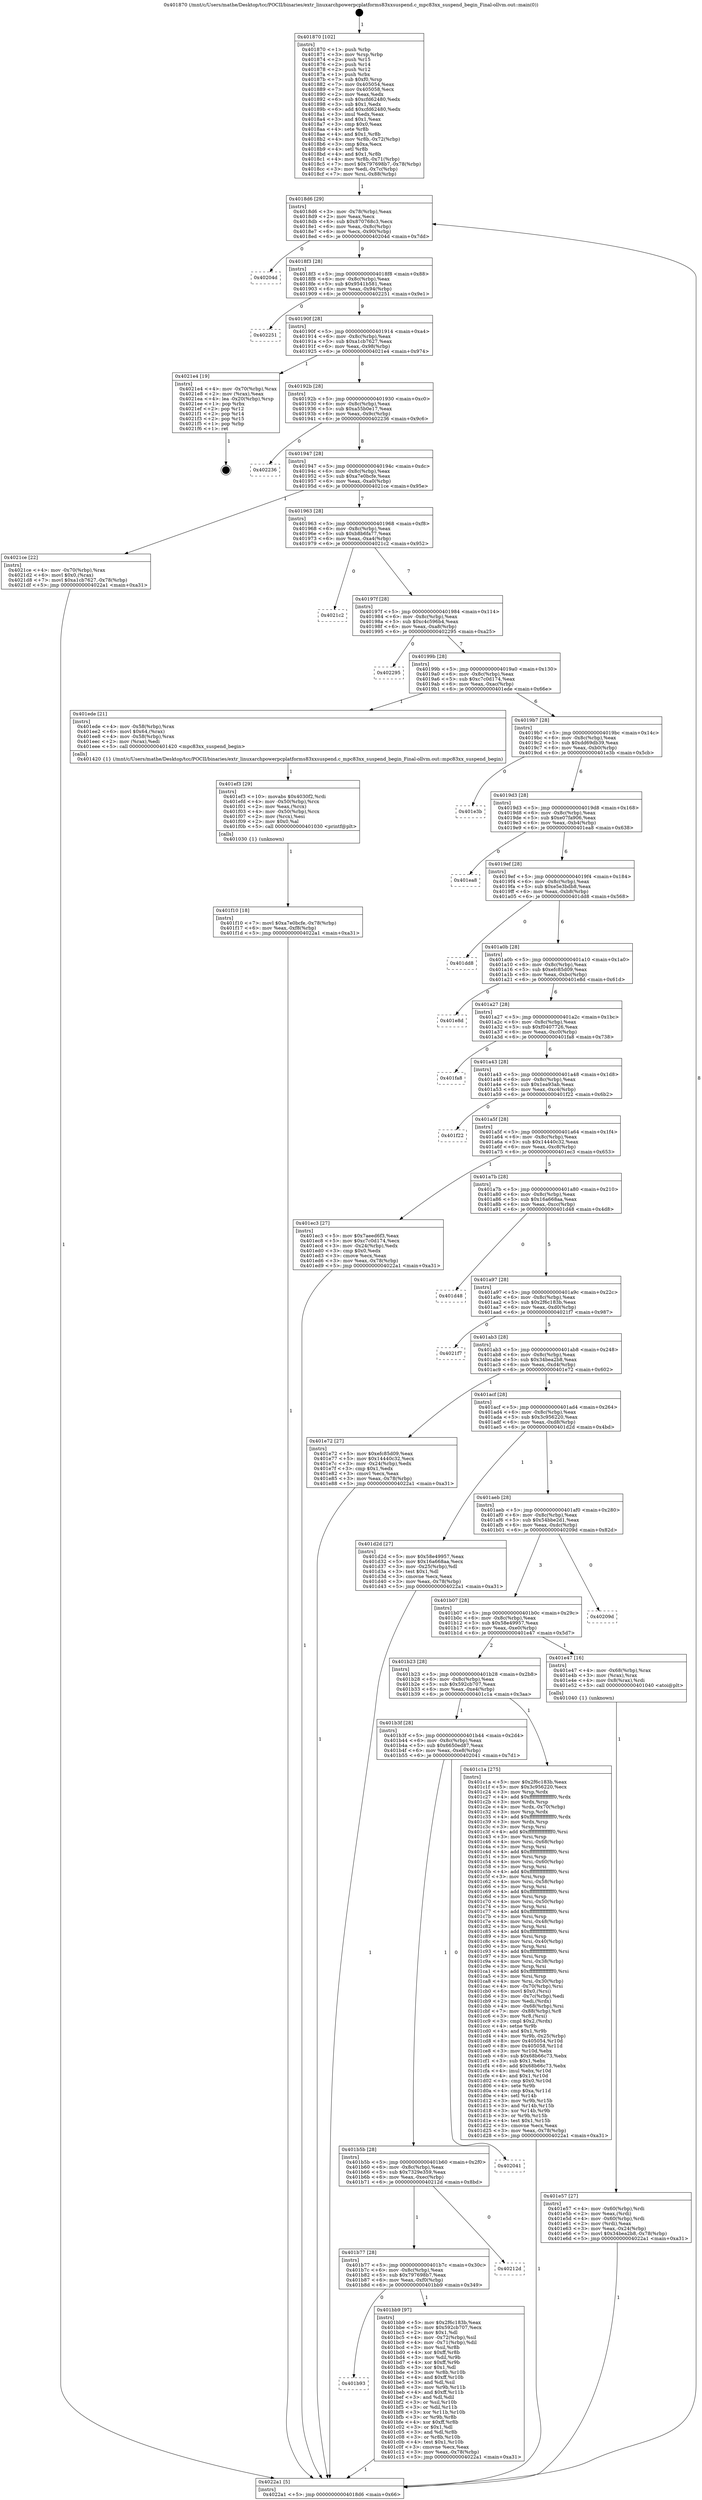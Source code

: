 digraph "0x401870" {
  label = "0x401870 (/mnt/c/Users/mathe/Desktop/tcc/POCII/binaries/extr_linuxarchpowerpcplatforms83xxsuspend.c_mpc83xx_suspend_begin_Final-ollvm.out::main(0))"
  labelloc = "t"
  node[shape=record]

  Entry [label="",width=0.3,height=0.3,shape=circle,fillcolor=black,style=filled]
  "0x4018d6" [label="{
     0x4018d6 [29]\l
     | [instrs]\l
     &nbsp;&nbsp;0x4018d6 \<+3\>: mov -0x78(%rbp),%eax\l
     &nbsp;&nbsp;0x4018d9 \<+2\>: mov %eax,%ecx\l
     &nbsp;&nbsp;0x4018db \<+6\>: sub $0x870768c3,%ecx\l
     &nbsp;&nbsp;0x4018e1 \<+6\>: mov %eax,-0x8c(%rbp)\l
     &nbsp;&nbsp;0x4018e7 \<+6\>: mov %ecx,-0x90(%rbp)\l
     &nbsp;&nbsp;0x4018ed \<+6\>: je 000000000040204d \<main+0x7dd\>\l
  }"]
  "0x40204d" [label="{
     0x40204d\l
  }", style=dashed]
  "0x4018f3" [label="{
     0x4018f3 [28]\l
     | [instrs]\l
     &nbsp;&nbsp;0x4018f3 \<+5\>: jmp 00000000004018f8 \<main+0x88\>\l
     &nbsp;&nbsp;0x4018f8 \<+6\>: mov -0x8c(%rbp),%eax\l
     &nbsp;&nbsp;0x4018fe \<+5\>: sub $0x9541b581,%eax\l
     &nbsp;&nbsp;0x401903 \<+6\>: mov %eax,-0x94(%rbp)\l
     &nbsp;&nbsp;0x401909 \<+6\>: je 0000000000402251 \<main+0x9e1\>\l
  }"]
  Exit [label="",width=0.3,height=0.3,shape=circle,fillcolor=black,style=filled,peripheries=2]
  "0x402251" [label="{
     0x402251\l
  }", style=dashed]
  "0x40190f" [label="{
     0x40190f [28]\l
     | [instrs]\l
     &nbsp;&nbsp;0x40190f \<+5\>: jmp 0000000000401914 \<main+0xa4\>\l
     &nbsp;&nbsp;0x401914 \<+6\>: mov -0x8c(%rbp),%eax\l
     &nbsp;&nbsp;0x40191a \<+5\>: sub $0xa1cb7627,%eax\l
     &nbsp;&nbsp;0x40191f \<+6\>: mov %eax,-0x98(%rbp)\l
     &nbsp;&nbsp;0x401925 \<+6\>: je 00000000004021e4 \<main+0x974\>\l
  }"]
  "0x401f10" [label="{
     0x401f10 [18]\l
     | [instrs]\l
     &nbsp;&nbsp;0x401f10 \<+7\>: movl $0xa7e0bcfe,-0x78(%rbp)\l
     &nbsp;&nbsp;0x401f17 \<+6\>: mov %eax,-0xf8(%rbp)\l
     &nbsp;&nbsp;0x401f1d \<+5\>: jmp 00000000004022a1 \<main+0xa31\>\l
  }"]
  "0x4021e4" [label="{
     0x4021e4 [19]\l
     | [instrs]\l
     &nbsp;&nbsp;0x4021e4 \<+4\>: mov -0x70(%rbp),%rax\l
     &nbsp;&nbsp;0x4021e8 \<+2\>: mov (%rax),%eax\l
     &nbsp;&nbsp;0x4021ea \<+4\>: lea -0x20(%rbp),%rsp\l
     &nbsp;&nbsp;0x4021ee \<+1\>: pop %rbx\l
     &nbsp;&nbsp;0x4021ef \<+2\>: pop %r12\l
     &nbsp;&nbsp;0x4021f1 \<+2\>: pop %r14\l
     &nbsp;&nbsp;0x4021f3 \<+2\>: pop %r15\l
     &nbsp;&nbsp;0x4021f5 \<+1\>: pop %rbp\l
     &nbsp;&nbsp;0x4021f6 \<+1\>: ret\l
  }"]
  "0x40192b" [label="{
     0x40192b [28]\l
     | [instrs]\l
     &nbsp;&nbsp;0x40192b \<+5\>: jmp 0000000000401930 \<main+0xc0\>\l
     &nbsp;&nbsp;0x401930 \<+6\>: mov -0x8c(%rbp),%eax\l
     &nbsp;&nbsp;0x401936 \<+5\>: sub $0xa55b0e17,%eax\l
     &nbsp;&nbsp;0x40193b \<+6\>: mov %eax,-0x9c(%rbp)\l
     &nbsp;&nbsp;0x401941 \<+6\>: je 0000000000402236 \<main+0x9c6\>\l
  }"]
  "0x401ef3" [label="{
     0x401ef3 [29]\l
     | [instrs]\l
     &nbsp;&nbsp;0x401ef3 \<+10\>: movabs $0x4030f2,%rdi\l
     &nbsp;&nbsp;0x401efd \<+4\>: mov -0x50(%rbp),%rcx\l
     &nbsp;&nbsp;0x401f01 \<+2\>: mov %eax,(%rcx)\l
     &nbsp;&nbsp;0x401f03 \<+4\>: mov -0x50(%rbp),%rcx\l
     &nbsp;&nbsp;0x401f07 \<+2\>: mov (%rcx),%esi\l
     &nbsp;&nbsp;0x401f09 \<+2\>: mov $0x0,%al\l
     &nbsp;&nbsp;0x401f0b \<+5\>: call 0000000000401030 \<printf@plt\>\l
     | [calls]\l
     &nbsp;&nbsp;0x401030 \{1\} (unknown)\l
  }"]
  "0x402236" [label="{
     0x402236\l
  }", style=dashed]
  "0x401947" [label="{
     0x401947 [28]\l
     | [instrs]\l
     &nbsp;&nbsp;0x401947 \<+5\>: jmp 000000000040194c \<main+0xdc\>\l
     &nbsp;&nbsp;0x40194c \<+6\>: mov -0x8c(%rbp),%eax\l
     &nbsp;&nbsp;0x401952 \<+5\>: sub $0xa7e0bcfe,%eax\l
     &nbsp;&nbsp;0x401957 \<+6\>: mov %eax,-0xa0(%rbp)\l
     &nbsp;&nbsp;0x40195d \<+6\>: je 00000000004021ce \<main+0x95e\>\l
  }"]
  "0x401e57" [label="{
     0x401e57 [27]\l
     | [instrs]\l
     &nbsp;&nbsp;0x401e57 \<+4\>: mov -0x60(%rbp),%rdi\l
     &nbsp;&nbsp;0x401e5b \<+2\>: mov %eax,(%rdi)\l
     &nbsp;&nbsp;0x401e5d \<+4\>: mov -0x60(%rbp),%rdi\l
     &nbsp;&nbsp;0x401e61 \<+2\>: mov (%rdi),%eax\l
     &nbsp;&nbsp;0x401e63 \<+3\>: mov %eax,-0x24(%rbp)\l
     &nbsp;&nbsp;0x401e66 \<+7\>: movl $0x34bea2b8,-0x78(%rbp)\l
     &nbsp;&nbsp;0x401e6d \<+5\>: jmp 00000000004022a1 \<main+0xa31\>\l
  }"]
  "0x4021ce" [label="{
     0x4021ce [22]\l
     | [instrs]\l
     &nbsp;&nbsp;0x4021ce \<+4\>: mov -0x70(%rbp),%rax\l
     &nbsp;&nbsp;0x4021d2 \<+6\>: movl $0x0,(%rax)\l
     &nbsp;&nbsp;0x4021d8 \<+7\>: movl $0xa1cb7627,-0x78(%rbp)\l
     &nbsp;&nbsp;0x4021df \<+5\>: jmp 00000000004022a1 \<main+0xa31\>\l
  }"]
  "0x401963" [label="{
     0x401963 [28]\l
     | [instrs]\l
     &nbsp;&nbsp;0x401963 \<+5\>: jmp 0000000000401968 \<main+0xf8\>\l
     &nbsp;&nbsp;0x401968 \<+6\>: mov -0x8c(%rbp),%eax\l
     &nbsp;&nbsp;0x40196e \<+5\>: sub $0xb8b6fa77,%eax\l
     &nbsp;&nbsp;0x401973 \<+6\>: mov %eax,-0xa4(%rbp)\l
     &nbsp;&nbsp;0x401979 \<+6\>: je 00000000004021c2 \<main+0x952\>\l
  }"]
  "0x401870" [label="{
     0x401870 [102]\l
     | [instrs]\l
     &nbsp;&nbsp;0x401870 \<+1\>: push %rbp\l
     &nbsp;&nbsp;0x401871 \<+3\>: mov %rsp,%rbp\l
     &nbsp;&nbsp;0x401874 \<+2\>: push %r15\l
     &nbsp;&nbsp;0x401876 \<+2\>: push %r14\l
     &nbsp;&nbsp;0x401878 \<+2\>: push %r12\l
     &nbsp;&nbsp;0x40187a \<+1\>: push %rbx\l
     &nbsp;&nbsp;0x40187b \<+7\>: sub $0xf0,%rsp\l
     &nbsp;&nbsp;0x401882 \<+7\>: mov 0x405054,%eax\l
     &nbsp;&nbsp;0x401889 \<+7\>: mov 0x405058,%ecx\l
     &nbsp;&nbsp;0x401890 \<+2\>: mov %eax,%edx\l
     &nbsp;&nbsp;0x401892 \<+6\>: sub $0xcfd62480,%edx\l
     &nbsp;&nbsp;0x401898 \<+3\>: sub $0x1,%edx\l
     &nbsp;&nbsp;0x40189b \<+6\>: add $0xcfd62480,%edx\l
     &nbsp;&nbsp;0x4018a1 \<+3\>: imul %edx,%eax\l
     &nbsp;&nbsp;0x4018a4 \<+3\>: and $0x1,%eax\l
     &nbsp;&nbsp;0x4018a7 \<+3\>: cmp $0x0,%eax\l
     &nbsp;&nbsp;0x4018aa \<+4\>: sete %r8b\l
     &nbsp;&nbsp;0x4018ae \<+4\>: and $0x1,%r8b\l
     &nbsp;&nbsp;0x4018b2 \<+4\>: mov %r8b,-0x72(%rbp)\l
     &nbsp;&nbsp;0x4018b6 \<+3\>: cmp $0xa,%ecx\l
     &nbsp;&nbsp;0x4018b9 \<+4\>: setl %r8b\l
     &nbsp;&nbsp;0x4018bd \<+4\>: and $0x1,%r8b\l
     &nbsp;&nbsp;0x4018c1 \<+4\>: mov %r8b,-0x71(%rbp)\l
     &nbsp;&nbsp;0x4018c5 \<+7\>: movl $0x797698b7,-0x78(%rbp)\l
     &nbsp;&nbsp;0x4018cc \<+3\>: mov %edi,-0x7c(%rbp)\l
     &nbsp;&nbsp;0x4018cf \<+7\>: mov %rsi,-0x88(%rbp)\l
  }"]
  "0x4021c2" [label="{
     0x4021c2\l
  }", style=dashed]
  "0x40197f" [label="{
     0x40197f [28]\l
     | [instrs]\l
     &nbsp;&nbsp;0x40197f \<+5\>: jmp 0000000000401984 \<main+0x114\>\l
     &nbsp;&nbsp;0x401984 \<+6\>: mov -0x8c(%rbp),%eax\l
     &nbsp;&nbsp;0x40198a \<+5\>: sub $0xc4c596b4,%eax\l
     &nbsp;&nbsp;0x40198f \<+6\>: mov %eax,-0xa8(%rbp)\l
     &nbsp;&nbsp;0x401995 \<+6\>: je 0000000000402295 \<main+0xa25\>\l
  }"]
  "0x4022a1" [label="{
     0x4022a1 [5]\l
     | [instrs]\l
     &nbsp;&nbsp;0x4022a1 \<+5\>: jmp 00000000004018d6 \<main+0x66\>\l
  }"]
  "0x402295" [label="{
     0x402295\l
  }", style=dashed]
  "0x40199b" [label="{
     0x40199b [28]\l
     | [instrs]\l
     &nbsp;&nbsp;0x40199b \<+5\>: jmp 00000000004019a0 \<main+0x130\>\l
     &nbsp;&nbsp;0x4019a0 \<+6\>: mov -0x8c(%rbp),%eax\l
     &nbsp;&nbsp;0x4019a6 \<+5\>: sub $0xc7c0d174,%eax\l
     &nbsp;&nbsp;0x4019ab \<+6\>: mov %eax,-0xac(%rbp)\l
     &nbsp;&nbsp;0x4019b1 \<+6\>: je 0000000000401ede \<main+0x66e\>\l
  }"]
  "0x401b93" [label="{
     0x401b93\l
  }", style=dashed]
  "0x401ede" [label="{
     0x401ede [21]\l
     | [instrs]\l
     &nbsp;&nbsp;0x401ede \<+4\>: mov -0x58(%rbp),%rax\l
     &nbsp;&nbsp;0x401ee2 \<+6\>: movl $0x64,(%rax)\l
     &nbsp;&nbsp;0x401ee8 \<+4\>: mov -0x58(%rbp),%rax\l
     &nbsp;&nbsp;0x401eec \<+2\>: mov (%rax),%edi\l
     &nbsp;&nbsp;0x401eee \<+5\>: call 0000000000401420 \<mpc83xx_suspend_begin\>\l
     | [calls]\l
     &nbsp;&nbsp;0x401420 \{1\} (/mnt/c/Users/mathe/Desktop/tcc/POCII/binaries/extr_linuxarchpowerpcplatforms83xxsuspend.c_mpc83xx_suspend_begin_Final-ollvm.out::mpc83xx_suspend_begin)\l
  }"]
  "0x4019b7" [label="{
     0x4019b7 [28]\l
     | [instrs]\l
     &nbsp;&nbsp;0x4019b7 \<+5\>: jmp 00000000004019bc \<main+0x14c\>\l
     &nbsp;&nbsp;0x4019bc \<+6\>: mov -0x8c(%rbp),%eax\l
     &nbsp;&nbsp;0x4019c2 \<+5\>: sub $0xdd69db39,%eax\l
     &nbsp;&nbsp;0x4019c7 \<+6\>: mov %eax,-0xb0(%rbp)\l
     &nbsp;&nbsp;0x4019cd \<+6\>: je 0000000000401e3b \<main+0x5cb\>\l
  }"]
  "0x401bb9" [label="{
     0x401bb9 [97]\l
     | [instrs]\l
     &nbsp;&nbsp;0x401bb9 \<+5\>: mov $0x2f6c183b,%eax\l
     &nbsp;&nbsp;0x401bbe \<+5\>: mov $0x592cb707,%ecx\l
     &nbsp;&nbsp;0x401bc3 \<+2\>: mov $0x1,%dl\l
     &nbsp;&nbsp;0x401bc5 \<+4\>: mov -0x72(%rbp),%sil\l
     &nbsp;&nbsp;0x401bc9 \<+4\>: mov -0x71(%rbp),%dil\l
     &nbsp;&nbsp;0x401bcd \<+3\>: mov %sil,%r8b\l
     &nbsp;&nbsp;0x401bd0 \<+4\>: xor $0xff,%r8b\l
     &nbsp;&nbsp;0x401bd4 \<+3\>: mov %dil,%r9b\l
     &nbsp;&nbsp;0x401bd7 \<+4\>: xor $0xff,%r9b\l
     &nbsp;&nbsp;0x401bdb \<+3\>: xor $0x1,%dl\l
     &nbsp;&nbsp;0x401bde \<+3\>: mov %r8b,%r10b\l
     &nbsp;&nbsp;0x401be1 \<+4\>: and $0xff,%r10b\l
     &nbsp;&nbsp;0x401be5 \<+3\>: and %dl,%sil\l
     &nbsp;&nbsp;0x401be8 \<+3\>: mov %r9b,%r11b\l
     &nbsp;&nbsp;0x401beb \<+4\>: and $0xff,%r11b\l
     &nbsp;&nbsp;0x401bef \<+3\>: and %dl,%dil\l
     &nbsp;&nbsp;0x401bf2 \<+3\>: or %sil,%r10b\l
     &nbsp;&nbsp;0x401bf5 \<+3\>: or %dil,%r11b\l
     &nbsp;&nbsp;0x401bf8 \<+3\>: xor %r11b,%r10b\l
     &nbsp;&nbsp;0x401bfb \<+3\>: or %r9b,%r8b\l
     &nbsp;&nbsp;0x401bfe \<+4\>: xor $0xff,%r8b\l
     &nbsp;&nbsp;0x401c02 \<+3\>: or $0x1,%dl\l
     &nbsp;&nbsp;0x401c05 \<+3\>: and %dl,%r8b\l
     &nbsp;&nbsp;0x401c08 \<+3\>: or %r8b,%r10b\l
     &nbsp;&nbsp;0x401c0b \<+4\>: test $0x1,%r10b\l
     &nbsp;&nbsp;0x401c0f \<+3\>: cmovne %ecx,%eax\l
     &nbsp;&nbsp;0x401c12 \<+3\>: mov %eax,-0x78(%rbp)\l
     &nbsp;&nbsp;0x401c15 \<+5\>: jmp 00000000004022a1 \<main+0xa31\>\l
  }"]
  "0x401e3b" [label="{
     0x401e3b\l
  }", style=dashed]
  "0x4019d3" [label="{
     0x4019d3 [28]\l
     | [instrs]\l
     &nbsp;&nbsp;0x4019d3 \<+5\>: jmp 00000000004019d8 \<main+0x168\>\l
     &nbsp;&nbsp;0x4019d8 \<+6\>: mov -0x8c(%rbp),%eax\l
     &nbsp;&nbsp;0x4019de \<+5\>: sub $0xe07fa906,%eax\l
     &nbsp;&nbsp;0x4019e3 \<+6\>: mov %eax,-0xb4(%rbp)\l
     &nbsp;&nbsp;0x4019e9 \<+6\>: je 0000000000401ea8 \<main+0x638\>\l
  }"]
  "0x401b77" [label="{
     0x401b77 [28]\l
     | [instrs]\l
     &nbsp;&nbsp;0x401b77 \<+5\>: jmp 0000000000401b7c \<main+0x30c\>\l
     &nbsp;&nbsp;0x401b7c \<+6\>: mov -0x8c(%rbp),%eax\l
     &nbsp;&nbsp;0x401b82 \<+5\>: sub $0x797698b7,%eax\l
     &nbsp;&nbsp;0x401b87 \<+6\>: mov %eax,-0xf0(%rbp)\l
     &nbsp;&nbsp;0x401b8d \<+6\>: je 0000000000401bb9 \<main+0x349\>\l
  }"]
  "0x401ea8" [label="{
     0x401ea8\l
  }", style=dashed]
  "0x4019ef" [label="{
     0x4019ef [28]\l
     | [instrs]\l
     &nbsp;&nbsp;0x4019ef \<+5\>: jmp 00000000004019f4 \<main+0x184\>\l
     &nbsp;&nbsp;0x4019f4 \<+6\>: mov -0x8c(%rbp),%eax\l
     &nbsp;&nbsp;0x4019fa \<+5\>: sub $0xe5e3bdb8,%eax\l
     &nbsp;&nbsp;0x4019ff \<+6\>: mov %eax,-0xb8(%rbp)\l
     &nbsp;&nbsp;0x401a05 \<+6\>: je 0000000000401dd8 \<main+0x568\>\l
  }"]
  "0x40212d" [label="{
     0x40212d\l
  }", style=dashed]
  "0x401dd8" [label="{
     0x401dd8\l
  }", style=dashed]
  "0x401a0b" [label="{
     0x401a0b [28]\l
     | [instrs]\l
     &nbsp;&nbsp;0x401a0b \<+5\>: jmp 0000000000401a10 \<main+0x1a0\>\l
     &nbsp;&nbsp;0x401a10 \<+6\>: mov -0x8c(%rbp),%eax\l
     &nbsp;&nbsp;0x401a16 \<+5\>: sub $0xefc85d09,%eax\l
     &nbsp;&nbsp;0x401a1b \<+6\>: mov %eax,-0xbc(%rbp)\l
     &nbsp;&nbsp;0x401a21 \<+6\>: je 0000000000401e8d \<main+0x61d\>\l
  }"]
  "0x401b5b" [label="{
     0x401b5b [28]\l
     | [instrs]\l
     &nbsp;&nbsp;0x401b5b \<+5\>: jmp 0000000000401b60 \<main+0x2f0\>\l
     &nbsp;&nbsp;0x401b60 \<+6\>: mov -0x8c(%rbp),%eax\l
     &nbsp;&nbsp;0x401b66 \<+5\>: sub $0x7329e359,%eax\l
     &nbsp;&nbsp;0x401b6b \<+6\>: mov %eax,-0xec(%rbp)\l
     &nbsp;&nbsp;0x401b71 \<+6\>: je 000000000040212d \<main+0x8bd\>\l
  }"]
  "0x401e8d" [label="{
     0x401e8d\l
  }", style=dashed]
  "0x401a27" [label="{
     0x401a27 [28]\l
     | [instrs]\l
     &nbsp;&nbsp;0x401a27 \<+5\>: jmp 0000000000401a2c \<main+0x1bc\>\l
     &nbsp;&nbsp;0x401a2c \<+6\>: mov -0x8c(%rbp),%eax\l
     &nbsp;&nbsp;0x401a32 \<+5\>: sub $0xf0407726,%eax\l
     &nbsp;&nbsp;0x401a37 \<+6\>: mov %eax,-0xc0(%rbp)\l
     &nbsp;&nbsp;0x401a3d \<+6\>: je 0000000000401fa8 \<main+0x738\>\l
  }"]
  "0x402041" [label="{
     0x402041\l
  }", style=dashed]
  "0x401fa8" [label="{
     0x401fa8\l
  }", style=dashed]
  "0x401a43" [label="{
     0x401a43 [28]\l
     | [instrs]\l
     &nbsp;&nbsp;0x401a43 \<+5\>: jmp 0000000000401a48 \<main+0x1d8\>\l
     &nbsp;&nbsp;0x401a48 \<+6\>: mov -0x8c(%rbp),%eax\l
     &nbsp;&nbsp;0x401a4e \<+5\>: sub $0x1ea93ab,%eax\l
     &nbsp;&nbsp;0x401a53 \<+6\>: mov %eax,-0xc4(%rbp)\l
     &nbsp;&nbsp;0x401a59 \<+6\>: je 0000000000401f22 \<main+0x6b2\>\l
  }"]
  "0x401b3f" [label="{
     0x401b3f [28]\l
     | [instrs]\l
     &nbsp;&nbsp;0x401b3f \<+5\>: jmp 0000000000401b44 \<main+0x2d4\>\l
     &nbsp;&nbsp;0x401b44 \<+6\>: mov -0x8c(%rbp),%eax\l
     &nbsp;&nbsp;0x401b4a \<+5\>: sub $0x6650ed87,%eax\l
     &nbsp;&nbsp;0x401b4f \<+6\>: mov %eax,-0xe8(%rbp)\l
     &nbsp;&nbsp;0x401b55 \<+6\>: je 0000000000402041 \<main+0x7d1\>\l
  }"]
  "0x401f22" [label="{
     0x401f22\l
  }", style=dashed]
  "0x401a5f" [label="{
     0x401a5f [28]\l
     | [instrs]\l
     &nbsp;&nbsp;0x401a5f \<+5\>: jmp 0000000000401a64 \<main+0x1f4\>\l
     &nbsp;&nbsp;0x401a64 \<+6\>: mov -0x8c(%rbp),%eax\l
     &nbsp;&nbsp;0x401a6a \<+5\>: sub $0x14440c32,%eax\l
     &nbsp;&nbsp;0x401a6f \<+6\>: mov %eax,-0xc8(%rbp)\l
     &nbsp;&nbsp;0x401a75 \<+6\>: je 0000000000401ec3 \<main+0x653\>\l
  }"]
  "0x401c1a" [label="{
     0x401c1a [275]\l
     | [instrs]\l
     &nbsp;&nbsp;0x401c1a \<+5\>: mov $0x2f6c183b,%eax\l
     &nbsp;&nbsp;0x401c1f \<+5\>: mov $0x3c956220,%ecx\l
     &nbsp;&nbsp;0x401c24 \<+3\>: mov %rsp,%rdx\l
     &nbsp;&nbsp;0x401c27 \<+4\>: add $0xfffffffffffffff0,%rdx\l
     &nbsp;&nbsp;0x401c2b \<+3\>: mov %rdx,%rsp\l
     &nbsp;&nbsp;0x401c2e \<+4\>: mov %rdx,-0x70(%rbp)\l
     &nbsp;&nbsp;0x401c32 \<+3\>: mov %rsp,%rdx\l
     &nbsp;&nbsp;0x401c35 \<+4\>: add $0xfffffffffffffff0,%rdx\l
     &nbsp;&nbsp;0x401c39 \<+3\>: mov %rdx,%rsp\l
     &nbsp;&nbsp;0x401c3c \<+3\>: mov %rsp,%rsi\l
     &nbsp;&nbsp;0x401c3f \<+4\>: add $0xfffffffffffffff0,%rsi\l
     &nbsp;&nbsp;0x401c43 \<+3\>: mov %rsi,%rsp\l
     &nbsp;&nbsp;0x401c46 \<+4\>: mov %rsi,-0x68(%rbp)\l
     &nbsp;&nbsp;0x401c4a \<+3\>: mov %rsp,%rsi\l
     &nbsp;&nbsp;0x401c4d \<+4\>: add $0xfffffffffffffff0,%rsi\l
     &nbsp;&nbsp;0x401c51 \<+3\>: mov %rsi,%rsp\l
     &nbsp;&nbsp;0x401c54 \<+4\>: mov %rsi,-0x60(%rbp)\l
     &nbsp;&nbsp;0x401c58 \<+3\>: mov %rsp,%rsi\l
     &nbsp;&nbsp;0x401c5b \<+4\>: add $0xfffffffffffffff0,%rsi\l
     &nbsp;&nbsp;0x401c5f \<+3\>: mov %rsi,%rsp\l
     &nbsp;&nbsp;0x401c62 \<+4\>: mov %rsi,-0x58(%rbp)\l
     &nbsp;&nbsp;0x401c66 \<+3\>: mov %rsp,%rsi\l
     &nbsp;&nbsp;0x401c69 \<+4\>: add $0xfffffffffffffff0,%rsi\l
     &nbsp;&nbsp;0x401c6d \<+3\>: mov %rsi,%rsp\l
     &nbsp;&nbsp;0x401c70 \<+4\>: mov %rsi,-0x50(%rbp)\l
     &nbsp;&nbsp;0x401c74 \<+3\>: mov %rsp,%rsi\l
     &nbsp;&nbsp;0x401c77 \<+4\>: add $0xfffffffffffffff0,%rsi\l
     &nbsp;&nbsp;0x401c7b \<+3\>: mov %rsi,%rsp\l
     &nbsp;&nbsp;0x401c7e \<+4\>: mov %rsi,-0x48(%rbp)\l
     &nbsp;&nbsp;0x401c82 \<+3\>: mov %rsp,%rsi\l
     &nbsp;&nbsp;0x401c85 \<+4\>: add $0xfffffffffffffff0,%rsi\l
     &nbsp;&nbsp;0x401c89 \<+3\>: mov %rsi,%rsp\l
     &nbsp;&nbsp;0x401c8c \<+4\>: mov %rsi,-0x40(%rbp)\l
     &nbsp;&nbsp;0x401c90 \<+3\>: mov %rsp,%rsi\l
     &nbsp;&nbsp;0x401c93 \<+4\>: add $0xfffffffffffffff0,%rsi\l
     &nbsp;&nbsp;0x401c97 \<+3\>: mov %rsi,%rsp\l
     &nbsp;&nbsp;0x401c9a \<+4\>: mov %rsi,-0x38(%rbp)\l
     &nbsp;&nbsp;0x401c9e \<+3\>: mov %rsp,%rsi\l
     &nbsp;&nbsp;0x401ca1 \<+4\>: add $0xfffffffffffffff0,%rsi\l
     &nbsp;&nbsp;0x401ca5 \<+3\>: mov %rsi,%rsp\l
     &nbsp;&nbsp;0x401ca8 \<+4\>: mov %rsi,-0x30(%rbp)\l
     &nbsp;&nbsp;0x401cac \<+4\>: mov -0x70(%rbp),%rsi\l
     &nbsp;&nbsp;0x401cb0 \<+6\>: movl $0x0,(%rsi)\l
     &nbsp;&nbsp;0x401cb6 \<+3\>: mov -0x7c(%rbp),%edi\l
     &nbsp;&nbsp;0x401cb9 \<+2\>: mov %edi,(%rdx)\l
     &nbsp;&nbsp;0x401cbb \<+4\>: mov -0x68(%rbp),%rsi\l
     &nbsp;&nbsp;0x401cbf \<+7\>: mov -0x88(%rbp),%r8\l
     &nbsp;&nbsp;0x401cc6 \<+3\>: mov %r8,(%rsi)\l
     &nbsp;&nbsp;0x401cc9 \<+3\>: cmpl $0x2,(%rdx)\l
     &nbsp;&nbsp;0x401ccc \<+4\>: setne %r9b\l
     &nbsp;&nbsp;0x401cd0 \<+4\>: and $0x1,%r9b\l
     &nbsp;&nbsp;0x401cd4 \<+4\>: mov %r9b,-0x25(%rbp)\l
     &nbsp;&nbsp;0x401cd8 \<+8\>: mov 0x405054,%r10d\l
     &nbsp;&nbsp;0x401ce0 \<+8\>: mov 0x405058,%r11d\l
     &nbsp;&nbsp;0x401ce8 \<+3\>: mov %r10d,%ebx\l
     &nbsp;&nbsp;0x401ceb \<+6\>: sub $0x68b66c73,%ebx\l
     &nbsp;&nbsp;0x401cf1 \<+3\>: sub $0x1,%ebx\l
     &nbsp;&nbsp;0x401cf4 \<+6\>: add $0x68b66c73,%ebx\l
     &nbsp;&nbsp;0x401cfa \<+4\>: imul %ebx,%r10d\l
     &nbsp;&nbsp;0x401cfe \<+4\>: and $0x1,%r10d\l
     &nbsp;&nbsp;0x401d02 \<+4\>: cmp $0x0,%r10d\l
     &nbsp;&nbsp;0x401d06 \<+4\>: sete %r9b\l
     &nbsp;&nbsp;0x401d0a \<+4\>: cmp $0xa,%r11d\l
     &nbsp;&nbsp;0x401d0e \<+4\>: setl %r14b\l
     &nbsp;&nbsp;0x401d12 \<+3\>: mov %r9b,%r15b\l
     &nbsp;&nbsp;0x401d15 \<+3\>: and %r14b,%r15b\l
     &nbsp;&nbsp;0x401d18 \<+3\>: xor %r14b,%r9b\l
     &nbsp;&nbsp;0x401d1b \<+3\>: or %r9b,%r15b\l
     &nbsp;&nbsp;0x401d1e \<+4\>: test $0x1,%r15b\l
     &nbsp;&nbsp;0x401d22 \<+3\>: cmovne %ecx,%eax\l
     &nbsp;&nbsp;0x401d25 \<+3\>: mov %eax,-0x78(%rbp)\l
     &nbsp;&nbsp;0x401d28 \<+5\>: jmp 00000000004022a1 \<main+0xa31\>\l
  }"]
  "0x401ec3" [label="{
     0x401ec3 [27]\l
     | [instrs]\l
     &nbsp;&nbsp;0x401ec3 \<+5\>: mov $0x7aeed6f3,%eax\l
     &nbsp;&nbsp;0x401ec8 \<+5\>: mov $0xc7c0d174,%ecx\l
     &nbsp;&nbsp;0x401ecd \<+3\>: mov -0x24(%rbp),%edx\l
     &nbsp;&nbsp;0x401ed0 \<+3\>: cmp $0x0,%edx\l
     &nbsp;&nbsp;0x401ed3 \<+3\>: cmove %ecx,%eax\l
     &nbsp;&nbsp;0x401ed6 \<+3\>: mov %eax,-0x78(%rbp)\l
     &nbsp;&nbsp;0x401ed9 \<+5\>: jmp 00000000004022a1 \<main+0xa31\>\l
  }"]
  "0x401a7b" [label="{
     0x401a7b [28]\l
     | [instrs]\l
     &nbsp;&nbsp;0x401a7b \<+5\>: jmp 0000000000401a80 \<main+0x210\>\l
     &nbsp;&nbsp;0x401a80 \<+6\>: mov -0x8c(%rbp),%eax\l
     &nbsp;&nbsp;0x401a86 \<+5\>: sub $0x16a668aa,%eax\l
     &nbsp;&nbsp;0x401a8b \<+6\>: mov %eax,-0xcc(%rbp)\l
     &nbsp;&nbsp;0x401a91 \<+6\>: je 0000000000401d48 \<main+0x4d8\>\l
  }"]
  "0x401b23" [label="{
     0x401b23 [28]\l
     | [instrs]\l
     &nbsp;&nbsp;0x401b23 \<+5\>: jmp 0000000000401b28 \<main+0x2b8\>\l
     &nbsp;&nbsp;0x401b28 \<+6\>: mov -0x8c(%rbp),%eax\l
     &nbsp;&nbsp;0x401b2e \<+5\>: sub $0x592cb707,%eax\l
     &nbsp;&nbsp;0x401b33 \<+6\>: mov %eax,-0xe4(%rbp)\l
     &nbsp;&nbsp;0x401b39 \<+6\>: je 0000000000401c1a \<main+0x3aa\>\l
  }"]
  "0x401d48" [label="{
     0x401d48\l
  }", style=dashed]
  "0x401a97" [label="{
     0x401a97 [28]\l
     | [instrs]\l
     &nbsp;&nbsp;0x401a97 \<+5\>: jmp 0000000000401a9c \<main+0x22c\>\l
     &nbsp;&nbsp;0x401a9c \<+6\>: mov -0x8c(%rbp),%eax\l
     &nbsp;&nbsp;0x401aa2 \<+5\>: sub $0x2f6c183b,%eax\l
     &nbsp;&nbsp;0x401aa7 \<+6\>: mov %eax,-0xd0(%rbp)\l
     &nbsp;&nbsp;0x401aad \<+6\>: je 00000000004021f7 \<main+0x987\>\l
  }"]
  "0x401e47" [label="{
     0x401e47 [16]\l
     | [instrs]\l
     &nbsp;&nbsp;0x401e47 \<+4\>: mov -0x68(%rbp),%rax\l
     &nbsp;&nbsp;0x401e4b \<+3\>: mov (%rax),%rax\l
     &nbsp;&nbsp;0x401e4e \<+4\>: mov 0x8(%rax),%rdi\l
     &nbsp;&nbsp;0x401e52 \<+5\>: call 0000000000401040 \<atoi@plt\>\l
     | [calls]\l
     &nbsp;&nbsp;0x401040 \{1\} (unknown)\l
  }"]
  "0x4021f7" [label="{
     0x4021f7\l
  }", style=dashed]
  "0x401ab3" [label="{
     0x401ab3 [28]\l
     | [instrs]\l
     &nbsp;&nbsp;0x401ab3 \<+5\>: jmp 0000000000401ab8 \<main+0x248\>\l
     &nbsp;&nbsp;0x401ab8 \<+6\>: mov -0x8c(%rbp),%eax\l
     &nbsp;&nbsp;0x401abe \<+5\>: sub $0x34bea2b8,%eax\l
     &nbsp;&nbsp;0x401ac3 \<+6\>: mov %eax,-0xd4(%rbp)\l
     &nbsp;&nbsp;0x401ac9 \<+6\>: je 0000000000401e72 \<main+0x602\>\l
  }"]
  "0x401b07" [label="{
     0x401b07 [28]\l
     | [instrs]\l
     &nbsp;&nbsp;0x401b07 \<+5\>: jmp 0000000000401b0c \<main+0x29c\>\l
     &nbsp;&nbsp;0x401b0c \<+6\>: mov -0x8c(%rbp),%eax\l
     &nbsp;&nbsp;0x401b12 \<+5\>: sub $0x58e49957,%eax\l
     &nbsp;&nbsp;0x401b17 \<+6\>: mov %eax,-0xe0(%rbp)\l
     &nbsp;&nbsp;0x401b1d \<+6\>: je 0000000000401e47 \<main+0x5d7\>\l
  }"]
  "0x401e72" [label="{
     0x401e72 [27]\l
     | [instrs]\l
     &nbsp;&nbsp;0x401e72 \<+5\>: mov $0xefc85d09,%eax\l
     &nbsp;&nbsp;0x401e77 \<+5\>: mov $0x14440c32,%ecx\l
     &nbsp;&nbsp;0x401e7c \<+3\>: mov -0x24(%rbp),%edx\l
     &nbsp;&nbsp;0x401e7f \<+3\>: cmp $0x1,%edx\l
     &nbsp;&nbsp;0x401e82 \<+3\>: cmovl %ecx,%eax\l
     &nbsp;&nbsp;0x401e85 \<+3\>: mov %eax,-0x78(%rbp)\l
     &nbsp;&nbsp;0x401e88 \<+5\>: jmp 00000000004022a1 \<main+0xa31\>\l
  }"]
  "0x401acf" [label="{
     0x401acf [28]\l
     | [instrs]\l
     &nbsp;&nbsp;0x401acf \<+5\>: jmp 0000000000401ad4 \<main+0x264\>\l
     &nbsp;&nbsp;0x401ad4 \<+6\>: mov -0x8c(%rbp),%eax\l
     &nbsp;&nbsp;0x401ada \<+5\>: sub $0x3c956220,%eax\l
     &nbsp;&nbsp;0x401adf \<+6\>: mov %eax,-0xd8(%rbp)\l
     &nbsp;&nbsp;0x401ae5 \<+6\>: je 0000000000401d2d \<main+0x4bd\>\l
  }"]
  "0x40209d" [label="{
     0x40209d\l
  }", style=dashed]
  "0x401d2d" [label="{
     0x401d2d [27]\l
     | [instrs]\l
     &nbsp;&nbsp;0x401d2d \<+5\>: mov $0x58e49957,%eax\l
     &nbsp;&nbsp;0x401d32 \<+5\>: mov $0x16a668aa,%ecx\l
     &nbsp;&nbsp;0x401d37 \<+3\>: mov -0x25(%rbp),%dl\l
     &nbsp;&nbsp;0x401d3a \<+3\>: test $0x1,%dl\l
     &nbsp;&nbsp;0x401d3d \<+3\>: cmovne %ecx,%eax\l
     &nbsp;&nbsp;0x401d40 \<+3\>: mov %eax,-0x78(%rbp)\l
     &nbsp;&nbsp;0x401d43 \<+5\>: jmp 00000000004022a1 \<main+0xa31\>\l
  }"]
  "0x401aeb" [label="{
     0x401aeb [28]\l
     | [instrs]\l
     &nbsp;&nbsp;0x401aeb \<+5\>: jmp 0000000000401af0 \<main+0x280\>\l
     &nbsp;&nbsp;0x401af0 \<+6\>: mov -0x8c(%rbp),%eax\l
     &nbsp;&nbsp;0x401af6 \<+5\>: sub $0x54bbe2d1,%eax\l
     &nbsp;&nbsp;0x401afb \<+6\>: mov %eax,-0xdc(%rbp)\l
     &nbsp;&nbsp;0x401b01 \<+6\>: je 000000000040209d \<main+0x82d\>\l
  }"]
  Entry -> "0x401870" [label=" 1"]
  "0x4018d6" -> "0x40204d" [label=" 0"]
  "0x4018d6" -> "0x4018f3" [label=" 9"]
  "0x4021e4" -> Exit [label=" 1"]
  "0x4018f3" -> "0x402251" [label=" 0"]
  "0x4018f3" -> "0x40190f" [label=" 9"]
  "0x4021ce" -> "0x4022a1" [label=" 1"]
  "0x40190f" -> "0x4021e4" [label=" 1"]
  "0x40190f" -> "0x40192b" [label=" 8"]
  "0x401f10" -> "0x4022a1" [label=" 1"]
  "0x40192b" -> "0x402236" [label=" 0"]
  "0x40192b" -> "0x401947" [label=" 8"]
  "0x401ef3" -> "0x401f10" [label=" 1"]
  "0x401947" -> "0x4021ce" [label=" 1"]
  "0x401947" -> "0x401963" [label=" 7"]
  "0x401ede" -> "0x401ef3" [label=" 1"]
  "0x401963" -> "0x4021c2" [label=" 0"]
  "0x401963" -> "0x40197f" [label=" 7"]
  "0x401e72" -> "0x4022a1" [label=" 1"]
  "0x40197f" -> "0x402295" [label=" 0"]
  "0x40197f" -> "0x40199b" [label=" 7"]
  "0x401e57" -> "0x4022a1" [label=" 1"]
  "0x40199b" -> "0x401ede" [label=" 1"]
  "0x40199b" -> "0x4019b7" [label=" 6"]
  "0x401e47" -> "0x401e57" [label=" 1"]
  "0x4019b7" -> "0x401e3b" [label=" 0"]
  "0x4019b7" -> "0x4019d3" [label=" 6"]
  "0x401d2d" -> "0x4022a1" [label=" 1"]
  "0x4019d3" -> "0x401ea8" [label=" 0"]
  "0x4019d3" -> "0x4019ef" [label=" 6"]
  "0x401ec3" -> "0x4022a1" [label=" 1"]
  "0x4019ef" -> "0x401dd8" [label=" 0"]
  "0x4019ef" -> "0x401a0b" [label=" 6"]
  "0x4022a1" -> "0x4018d6" [label=" 8"]
  "0x401a0b" -> "0x401e8d" [label=" 0"]
  "0x401a0b" -> "0x401a27" [label=" 6"]
  "0x401bb9" -> "0x4022a1" [label=" 1"]
  "0x401a27" -> "0x401fa8" [label=" 0"]
  "0x401a27" -> "0x401a43" [label=" 6"]
  "0x401b77" -> "0x401b93" [label=" 0"]
  "0x401a43" -> "0x401f22" [label=" 0"]
  "0x401a43" -> "0x401a5f" [label=" 6"]
  "0x401c1a" -> "0x4022a1" [label=" 1"]
  "0x401a5f" -> "0x401ec3" [label=" 1"]
  "0x401a5f" -> "0x401a7b" [label=" 5"]
  "0x401b5b" -> "0x401b77" [label=" 1"]
  "0x401a7b" -> "0x401d48" [label=" 0"]
  "0x401a7b" -> "0x401a97" [label=" 5"]
  "0x401870" -> "0x4018d6" [label=" 1"]
  "0x401a97" -> "0x4021f7" [label=" 0"]
  "0x401a97" -> "0x401ab3" [label=" 5"]
  "0x401b3f" -> "0x401b5b" [label=" 1"]
  "0x401ab3" -> "0x401e72" [label=" 1"]
  "0x401ab3" -> "0x401acf" [label=" 4"]
  "0x401b77" -> "0x401bb9" [label=" 1"]
  "0x401acf" -> "0x401d2d" [label=" 1"]
  "0x401acf" -> "0x401aeb" [label=" 3"]
  "0x401b23" -> "0x401b3f" [label=" 1"]
  "0x401aeb" -> "0x40209d" [label=" 0"]
  "0x401aeb" -> "0x401b07" [label=" 3"]
  "0x401b3f" -> "0x402041" [label=" 0"]
  "0x401b07" -> "0x401e47" [label=" 1"]
  "0x401b07" -> "0x401b23" [label=" 2"]
  "0x401b5b" -> "0x40212d" [label=" 0"]
  "0x401b23" -> "0x401c1a" [label=" 1"]
}
